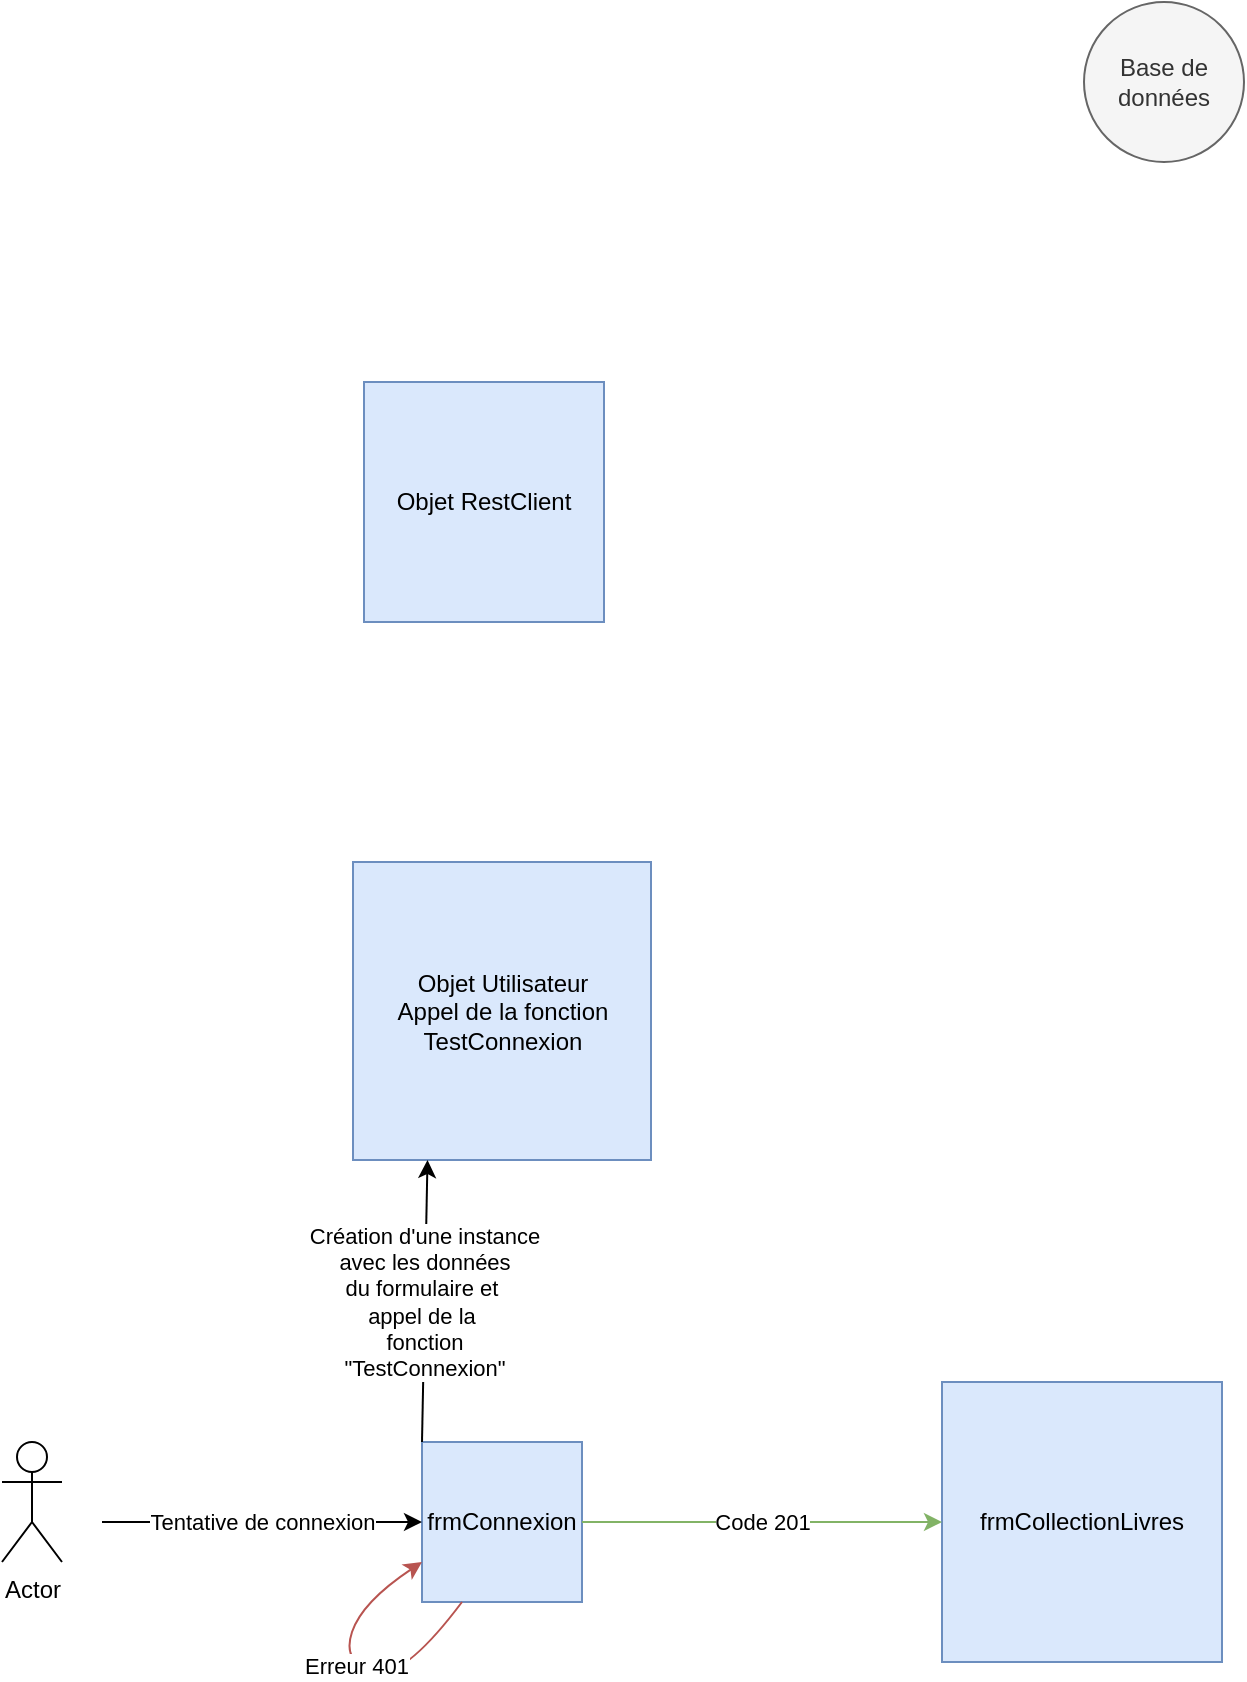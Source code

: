 <mxfile version="17.4.6" type="device"><diagram id="rrQ5mMQDHX3raV906cDm" name="Page-1"><mxGraphModel dx="2062" dy="1126" grid="1" gridSize="10" guides="1" tooltips="1" connect="1" arrows="1" fold="1" page="1" pageScale="1" pageWidth="827" pageHeight="1169" math="0" shadow="0"><root><mxCell id="0"/><mxCell id="1" parent="0"/><mxCell id="AhcumXj75qtUXHkCyvJB-1" value="Actor" style="shape=umlActor;verticalLabelPosition=bottom;verticalAlign=top;html=1;outlineConnect=0;" vertex="1" parent="1"><mxGeometry x="109" y="790" width="30" height="60" as="geometry"/></mxCell><mxCell id="AhcumXj75qtUXHkCyvJB-3" value="frmConnexion" style="whiteSpace=wrap;html=1;aspect=fixed;fillColor=#dae8fc;strokeColor=#6c8ebf;" vertex="1" parent="1"><mxGeometry x="319" y="790" width="80" height="80" as="geometry"/></mxCell><mxCell id="AhcumXj75qtUXHkCyvJB-4" value="Tentative de connexion" style="endArrow=classic;html=1;rounded=0;entryX=0;entryY=0.5;entryDx=0;entryDy=0;" edge="1" parent="1" target="AhcumXj75qtUXHkCyvJB-3"><mxGeometry width="50" height="50" relative="1" as="geometry"><mxPoint x="159" y="830" as="sourcePoint"/><mxPoint x="279" y="790" as="targetPoint"/></mxGeometry></mxCell><mxCell id="AhcumXj75qtUXHkCyvJB-5" value="frmCollectionLivres" style="whiteSpace=wrap;html=1;aspect=fixed;fillColor=#dae8fc;strokeColor=#6c8ebf;" vertex="1" parent="1"><mxGeometry x="579" y="760" width="140" height="140" as="geometry"/></mxCell><mxCell id="AhcumXj75qtUXHkCyvJB-6" value="Erreur 401" style="curved=1;endArrow=classic;html=1;rounded=0;entryX=0;entryY=0.75;entryDx=0;entryDy=0;exitX=0.25;exitY=1;exitDx=0;exitDy=0;fillColor=#f8cecc;strokeColor=#b85450;" edge="1" parent="1" source="AhcumXj75qtUXHkCyvJB-3" target="AhcumXj75qtUXHkCyvJB-3"><mxGeometry width="50" height="50" relative="1" as="geometry"><mxPoint x="149" y="1030" as="sourcePoint"/><mxPoint x="199" y="980" as="targetPoint"/><Array as="points"><mxPoint x="309" y="910"/><mxPoint x="279" y="900"/><mxPoint x="289" y="870"/></Array></mxGeometry></mxCell><mxCell id="AhcumXj75qtUXHkCyvJB-7" value="Code 201" style="endArrow=classic;html=1;rounded=0;entryX=0;entryY=0.5;entryDx=0;entryDy=0;exitX=1;exitY=0.5;exitDx=0;exitDy=0;fillColor=#d5e8d4;strokeColor=#82b366;" edge="1" parent="1" source="AhcumXj75qtUXHkCyvJB-3" target="AhcumXj75qtUXHkCyvJB-5"><mxGeometry width="50" height="50" relative="1" as="geometry"><mxPoint x="449" y="830" as="sourcePoint"/><mxPoint x="499" y="780" as="targetPoint"/></mxGeometry></mxCell><mxCell id="AhcumXj75qtUXHkCyvJB-8" value="Base de données" style="ellipse;whiteSpace=wrap;html=1;aspect=fixed;fillColor=#f5f5f5;fontColor=#333333;strokeColor=#666666;" vertex="1" parent="1"><mxGeometry x="650" y="70" width="80" height="80" as="geometry"/></mxCell><mxCell id="AhcumXj75qtUXHkCyvJB-9" value="Objet Utilisateur&lt;br&gt;Appel de la fonction TestConnexion" style="whiteSpace=wrap;html=1;aspect=fixed;fillColor=#dae8fc;strokeColor=#6c8ebf;" vertex="1" parent="1"><mxGeometry x="284.5" y="500" width="149" height="149" as="geometry"/></mxCell><mxCell id="AhcumXj75qtUXHkCyvJB-10" value="Création d'une instance&lt;br&gt;avec les données&lt;br&gt;du formulaire et&amp;nbsp;&lt;br&gt;appel de la&amp;nbsp;&lt;br&gt;fonction&lt;br&gt;&quot;TestConnexion&quot;" style="endArrow=classic;html=1;rounded=0;exitX=0;exitY=0;exitDx=0;exitDy=0;entryX=0.25;entryY=1;entryDx=0;entryDy=0;" edge="1" parent="1" source="AhcumXj75qtUXHkCyvJB-3" target="AhcumXj75qtUXHkCyvJB-9"><mxGeometry width="50" height="50" relative="1" as="geometry"><mxPoint x="310" y="770" as="sourcePoint"/><mxPoint x="360" y="720" as="targetPoint"/></mxGeometry></mxCell><mxCell id="AhcumXj75qtUXHkCyvJB-11" value="Objet RestClient" style="whiteSpace=wrap;html=1;aspect=fixed;fillColor=#dae8fc;strokeColor=#6c8ebf;" vertex="1" parent="1"><mxGeometry x="290" y="260" width="120" height="120" as="geometry"/></mxCell></root></mxGraphModel></diagram></mxfile>